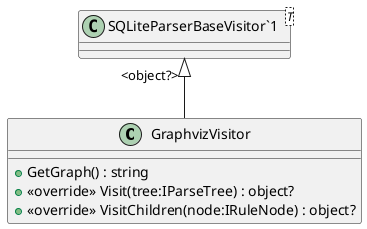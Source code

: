 @startuml
class GraphvizVisitor {
    + GetGraph() : string
    + <<override>> Visit(tree:IParseTree) : object?
    + <<override>> VisitChildren(node:IRuleNode) : object?
}
class "SQLiteParserBaseVisitor`1"<T> {
}
"SQLiteParserBaseVisitor`1" "<object?>" <|-- GraphvizVisitor
@enduml
